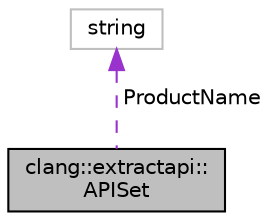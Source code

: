 digraph "clang::extractapi::APISet"
{
 // LATEX_PDF_SIZE
  bgcolor="transparent";
  edge [fontname="Helvetica",fontsize="10",labelfontname="Helvetica",labelfontsize="10"];
  node [fontname="Helvetica",fontsize="10",shape=record];
  Node1 [label="clang::extractapi::\lAPISet",height=0.2,width=0.4,color="black", fillcolor="grey75", style="filled", fontcolor="black",tooltip="APISet holds the set of API records collected from given inputs."];
  Node2 -> Node1 [dir="back",color="darkorchid3",fontsize="10",style="dashed",label=" ProductName" ,fontname="Helvetica"];
  Node2 [label="string",height=0.2,width=0.4,color="grey75",tooltip=" "];
}
